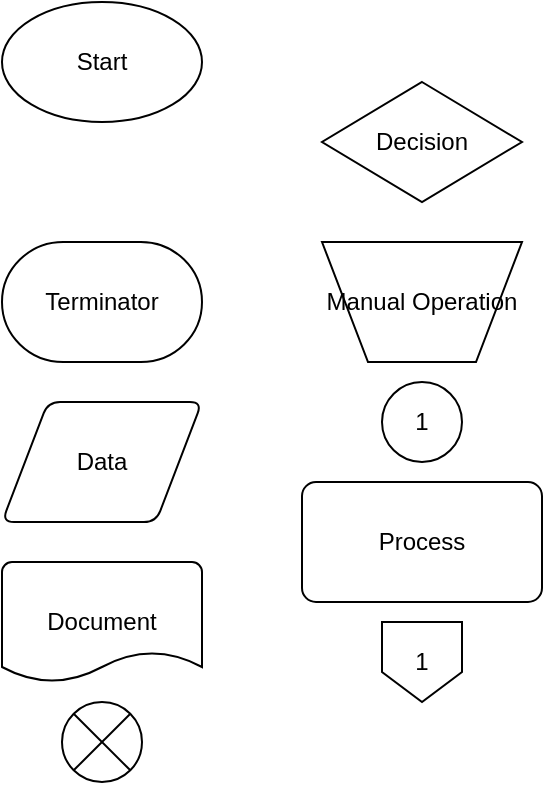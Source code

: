 <mxfile pages="2">
    <diagram name="Template" id="edf60f1a-56cd-e834-aa8a-f176f3a09ee4">
        <mxGraphModel dx="1145" dy="787" grid="1" gridSize="10" guides="1" tooltips="1" connect="1" arrows="1" fold="1" page="1" pageScale="1" pageWidth="1100" pageHeight="850" background="none" math="0" shadow="0">
            <root>
                <mxCell id="0"/>
                <mxCell id="1" parent="0"/>
                <mxCell id="WWQbz6wPf3Sozf4rR9uV-9" value="Terminator" style="strokeWidth=1;html=1;shape=mxgraph.flowchart.terminator;whiteSpace=wrap;" parent="1" vertex="1">
                    <mxGeometry x="290" y="450" width="100" height="60" as="geometry"/>
                </mxCell>
                <mxCell id="WWQbz6wPf3Sozf4rR9uV-11" value="Data" style="shape=parallelogram;html=1;strokeWidth=1;perimeter=parallelogramPerimeter;whiteSpace=wrap;rounded=1;arcSize=12;size=0.23;" parent="1" vertex="1">
                    <mxGeometry x="290" y="530" width="100" height="60" as="geometry"/>
                </mxCell>
                <mxCell id="WWQbz6wPf3Sozf4rR9uV-12" value="Decision" style="strokeWidth=1;html=1;shape=mxgraph.flowchart.decision;whiteSpace=wrap;" parent="1" vertex="1">
                    <mxGeometry x="450" y="370" width="100" height="60" as="geometry"/>
                </mxCell>
                <mxCell id="WWQbz6wPf3Sozf4rR9uV-13" value="Process" style="rounded=1;whiteSpace=wrap;html=1;absoluteArcSize=1;arcSize=14;strokeWidth=1;" parent="1" vertex="1">
                    <mxGeometry x="440" y="570" width="120" height="60" as="geometry"/>
                </mxCell>
                <mxCell id="WWQbz6wPf3Sozf4rR9uV-14" value="Document" style="strokeWidth=1;html=1;shape=mxgraph.flowchart.document2;whiteSpace=wrap;size=0.25;" parent="1" vertex="1">
                    <mxGeometry x="290" y="610" width="100" height="60" as="geometry"/>
                </mxCell>
                <mxCell id="WWQbz6wPf3Sozf4rR9uV-15" value="Manual Operation" style="verticalLabelPosition=middle;verticalAlign=middle;html=1;shape=trapezoid;perimeter=trapezoidPerimeter;whiteSpace=wrap;size=0.23;arcSize=10;flipV=1;labelPosition=center;align=center;" parent="1" vertex="1">
                    <mxGeometry x="450" y="450" width="100" height="60" as="geometry"/>
                </mxCell>
                <mxCell id="WWQbz6wPf3Sozf4rR9uV-17" value="Start" style="strokeWidth=1;html=1;shape=mxgraph.flowchart.start_1;whiteSpace=wrap;" parent="1" vertex="1">
                    <mxGeometry x="290" y="330" width="100" height="60" as="geometry"/>
                </mxCell>
                <mxCell id="l2vLneklxePcnkrsgtZB-1" value="1" style="strokeWidth=1;html=1;shape=mxgraph.flowchart.start_2;whiteSpace=wrap;" parent="1" vertex="1">
                    <mxGeometry x="480" y="520" width="40" height="40" as="geometry"/>
                </mxCell>
                <mxCell id="wM0pEcYPzTK4xD86a-Km-1" value="1" style="shape=offPageConnector;whiteSpace=wrap;html=1;" parent="1" vertex="1">
                    <mxGeometry x="480" y="640" width="40" height="40" as="geometry"/>
                </mxCell>
                <mxCell id="dEaPoP0R5mpYvijRIFDf-1" value="" style="verticalLabelPosition=bottom;verticalAlign=top;html=1;shape=mxgraph.flowchart.or;gradientColor=none;gradientDirection=east;" parent="1" vertex="1">
                    <mxGeometry x="320" y="680" width="40" height="40" as="geometry"/>
                </mxCell>
            </root>
        </mxGraphModel>
    </diagram>
    <diagram name="Authentication" id="twpliGQtgx8Q3oraEzRI">
        <mxGraphModel dx="954" dy="656" grid="1" gridSize="10" guides="1" tooltips="1" connect="1" arrows="1" fold="1" page="1" pageScale="1" pageWidth="1100" pageHeight="850" background="none" math="0" shadow="0">
            <root>
                <mxCell id="vFjSIB8aWJBhCEDBPgKq-0"/>
                <mxCell id="vFjSIB8aWJBhCEDBPgKq-1" parent="vFjSIB8aWJBhCEDBPgKq-0"/>
                <mxCell id="sjI-uefKwddV1z8wX9Dy-2" style="edgeStyle=orthogonalEdgeStyle;rounded=1;orthogonalLoop=1;jettySize=auto;html=1;" parent="vFjSIB8aWJBhCEDBPgKq-1" source="vFjSIB8aWJBhCEDBPgKq-8" target="sjI-uefKwddV1z8wX9Dy-1" edge="1">
                    <mxGeometry relative="1" as="geometry"/>
                </mxCell>
                <mxCell id="vFjSIB8aWJBhCEDBPgKq-8" value="user opens landing page" style="strokeWidth=1;html=1;shape=mxgraph.flowchart.start_1;whiteSpace=wrap;" parent="vFjSIB8aWJBhCEDBPgKq-1" vertex="1">
                    <mxGeometry x="50" y="50" width="100" height="60" as="geometry"/>
                </mxCell>
                <mxCell id="sjI-uefKwddV1z8wX9Dy-17" value="no" style="edgeStyle=orthogonalEdgeStyle;rounded=1;orthogonalLoop=1;jettySize=auto;html=1;" parent="vFjSIB8aWJBhCEDBPgKq-1" source="sjI-uefKwddV1z8wX9Dy-1" target="sjI-uefKwddV1z8wX9Dy-4" edge="1">
                    <mxGeometry relative="1" as="geometry"/>
                </mxCell>
                <mxCell id="sjI-uefKwddV1z8wX9Dy-51" value="yes" style="edgeStyle=orthogonalEdgeStyle;rounded=1;orthogonalLoop=1;jettySize=auto;html=1;" parent="vFjSIB8aWJBhCEDBPgKq-1" source="sjI-uefKwddV1z8wX9Dy-1" target="sjI-uefKwddV1z8wX9Dy-3" edge="1">
                    <mxGeometry relative="1" as="geometry"/>
                </mxCell>
                <mxCell id="sjI-uefKwddV1z8wX9Dy-1" value="signed in?" style="strokeWidth=1;html=1;shape=mxgraph.flowchart.decision;whiteSpace=wrap;" parent="vFjSIB8aWJBhCEDBPgKq-1" vertex="1">
                    <mxGeometry x="50" y="170" width="100" height="60" as="geometry"/>
                </mxCell>
                <mxCell id="sjI-uefKwddV1z8wX9Dy-57" style="edgeStyle=orthogonalEdgeStyle;rounded=1;orthogonalLoop=1;jettySize=auto;html=1;" parent="vFjSIB8aWJBhCEDBPgKq-1" source="sjI-uefKwddV1z8wX9Dy-3" target="sjI-uefKwddV1z8wX9Dy-56" edge="1">
                    <mxGeometry relative="1" as="geometry"/>
                </mxCell>
                <mxCell id="sjI-uefKwddV1z8wX9Dy-3" value="show landing page with dashboard button" style="rounded=1;whiteSpace=wrap;html=1;absoluteArcSize=1;arcSize=14;strokeWidth=1;" parent="vFjSIB8aWJBhCEDBPgKq-1" vertex="1">
                    <mxGeometry x="40" y="290" width="120" height="60" as="geometry"/>
                </mxCell>
                <mxCell id="sjI-uefKwddV1z8wX9Dy-38" style="edgeStyle=orthogonalEdgeStyle;rounded=1;orthogonalLoop=1;jettySize=auto;html=1;" parent="vFjSIB8aWJBhCEDBPgKq-1" source="sjI-uefKwddV1z8wX9Dy-4" target="sjI-uefKwddV1z8wX9Dy-12" edge="1">
                    <mxGeometry relative="1" as="geometry"/>
                </mxCell>
                <mxCell id="sjI-uefKwddV1z8wX9Dy-4" value="show landing page with sign in button" style="rounded=1;whiteSpace=wrap;html=1;absoluteArcSize=1;arcSize=14;strokeWidth=1;" parent="vFjSIB8aWJBhCEDBPgKq-1" vertex="1">
                    <mxGeometry x="200" y="170" width="120" height="60" as="geometry"/>
                </mxCell>
                <mxCell id="sjI-uefKwddV1z8wX9Dy-83" value="yes" style="edgeStyle=orthogonalEdgeStyle;rounded=1;orthogonalLoop=1;jettySize=auto;html=1;" parent="vFjSIB8aWJBhCEDBPgKq-1" source="sjI-uefKwddV1z8wX9Dy-7" target="kBC9uTitbcMPu4KxSiPe-0" edge="1">
                    <mxGeometry relative="1" as="geometry">
                        <mxPoint x="580" y="300" as="targetPoint"/>
                    </mxGeometry>
                </mxCell>
                <mxCell id="sjI-uefKwddV1z8wX9Dy-84" value="no" style="edgeStyle=orthogonalEdgeStyle;rounded=1;orthogonalLoop=1;jettySize=auto;html=1;" parent="vFjSIB8aWJBhCEDBPgKq-1" source="sjI-uefKwddV1z8wX9Dy-7" target="kBC9uTitbcMPu4KxSiPe-3" edge="1">
                    <mxGeometry relative="1" as="geometry">
                        <mxPoint x="740.0" y="300" as="targetPoint"/>
                    </mxGeometry>
                </mxCell>
                <mxCell id="sjI-uefKwddV1z8wX9Dy-7" value="have an&lt;br&gt;account?" style="strokeWidth=1;html=1;shape=mxgraph.flowchart.decision;whiteSpace=wrap;" parent="vFjSIB8aWJBhCEDBPgKq-1" vertex="1">
                    <mxGeometry x="370" y="290" width="100" height="60" as="geometry"/>
                </mxCell>
                <mxCell id="sjI-uefKwddV1z8wX9Dy-24" value="yes" style="edgeStyle=orthogonalEdgeStyle;rounded=1;orthogonalLoop=1;jettySize=auto;html=1;" parent="vFjSIB8aWJBhCEDBPgKq-1" source="sjI-uefKwddV1z8wX9Dy-12" target="sjI-uefKwddV1z8wX9Dy-7" edge="1">
                    <mxGeometry relative="1" as="geometry"/>
                </mxCell>
                <mxCell id="sjI-uefKwddV1z8wX9Dy-82" value="no" style="edgeStyle=orthogonalEdgeStyle;rounded=1;orthogonalLoop=1;jettySize=auto;html=1;entryX=0.5;entryY=0;entryDx=0;entryDy=0;" parent="vFjSIB8aWJBhCEDBPgKq-1" source="sjI-uefKwddV1z8wX9Dy-12" target="sjI-uefKwddV1z8wX9Dy-4" edge="1">
                    <mxGeometry relative="1" as="geometry">
                        <Array as="points">
                            <mxPoint x="420" y="150"/>
                            <mxPoint x="260" y="150"/>
                        </Array>
                    </mxGeometry>
                </mxCell>
                <mxCell id="sjI-uefKwddV1z8wX9Dy-12" value="want to sign in?" style="strokeWidth=1;html=1;shape=mxgraph.flowchart.decision;whiteSpace=wrap;" parent="vFjSIB8aWJBhCEDBPgKq-1" vertex="1">
                    <mxGeometry x="370" y="170" width="100" height="60" as="geometry"/>
                </mxCell>
                <mxCell id="sjI-uefKwddV1z8wX9Dy-63" value="yes" style="edgeStyle=orthogonalEdgeStyle;rounded=1;orthogonalLoop=1;jettySize=auto;html=1;" parent="vFjSIB8aWJBhCEDBPgKq-1" source="sjI-uefKwddV1z8wX9Dy-56" target="N0m6JV3VvyiPqrdoSzJ2-0" edge="1">
                    <mxGeometry relative="1" as="geometry">
                        <mxPoint x="360" y="440" as="targetPoint"/>
                    </mxGeometry>
                </mxCell>
                <mxCell id="sjI-uefKwddV1z8wX9Dy-75" value="no" style="edgeStyle=orthogonalEdgeStyle;rounded=1;orthogonalLoop=1;jettySize=auto;html=1;" parent="vFjSIB8aWJBhCEDBPgKq-1" source="sjI-uefKwddV1z8wX9Dy-56" target="sjI-uefKwddV1z8wX9Dy-71" edge="1">
                    <mxGeometry relative="1" as="geometry"/>
                </mxCell>
                <mxCell id="sjI-uefKwddV1z8wX9Dy-56" value="want to open&lt;br&gt;dashboard?" style="strokeWidth=1;html=1;shape=mxgraph.flowchart.decision;whiteSpace=wrap;" parent="vFjSIB8aWJBhCEDBPgKq-1" vertex="1">
                    <mxGeometry x="50" y="410" width="100" height="60" as="geometry"/>
                </mxCell>
                <mxCell id="sjI-uefKwddV1z8wX9Dy-80" value="no" style="edgeStyle=orthogonalEdgeStyle;rounded=1;orthogonalLoop=1;jettySize=auto;html=1;entryX=0;entryY=0.5;entryDx=0;entryDy=0;" parent="vFjSIB8aWJBhCEDBPgKq-1" source="sjI-uefKwddV1z8wX9Dy-71" target="sjI-uefKwddV1z8wX9Dy-3" edge="1">
                    <mxGeometry relative="1" as="geometry">
                        <Array as="points">
                            <mxPoint x="20" y="560"/>
                            <mxPoint x="20" y="320"/>
                        </Array>
                    </mxGeometry>
                </mxCell>
                <mxCell id="nz09eHchmKnq_TjaQ7NO-0" style="edgeStyle=orthogonalEdgeStyle;html=1;" edge="1" parent="vFjSIB8aWJBhCEDBPgKq-1" source="sjI-uefKwddV1z8wX9Dy-71" target="yDI2sjeIhTd0vfZzBRfV-0">
                    <mxGeometry relative="1" as="geometry">
                        <mxPoint x="100" y="650" as="targetPoint"/>
                    </mxGeometry>
                </mxCell>
                <mxCell id="sjI-uefKwddV1z8wX9Dy-71" value="click offer?" style="strokeWidth=1;html=1;shape=mxgraph.flowchart.decision;whiteSpace=wrap;" parent="vFjSIB8aWJBhCEDBPgKq-1" vertex="1">
                    <mxGeometry x="50" y="530" width="100" height="60" as="geometry"/>
                </mxCell>
                <mxCell id="kBC9uTitbcMPu4KxSiPe-0" value="1A" style="strokeWidth=1;html=1;shape=mxgraph.flowchart.start_2;whiteSpace=wrap;" parent="vFjSIB8aWJBhCEDBPgKq-1" vertex="1">
                    <mxGeometry x="400" y="420" width="40" height="40" as="geometry"/>
                </mxCell>
                <mxCell id="kBC9uTitbcMPu4KxSiPe-3" value="2A" style="strokeWidth=1;html=1;shape=mxgraph.flowchart.start_2;whiteSpace=wrap;" parent="vFjSIB8aWJBhCEDBPgKq-1" vertex="1">
                    <mxGeometry x="240" y="300" width="40" height="40" as="geometry"/>
                </mxCell>
                <mxCell id="KgspZBJ3WnkwDHsDAfC4-3" value="no" style="edgeStyle=orthogonalEdgeStyle;rounded=1;html=1;startArrow=none;" parent="vFjSIB8aWJBhCEDBPgKq-1" source="KgspZBJ3WnkwDHsDAfC4-14" target="KgspZBJ3WnkwDHsDAfC4-1" edge="1">
                    <mxGeometry relative="1" as="geometry"/>
                </mxCell>
                <mxCell id="KgspZBJ3WnkwDHsDAfC4-24" style="edgeStyle=orthogonalEdgeStyle;rounded=1;html=1;" parent="vFjSIB8aWJBhCEDBPgKq-1" source="KgspZBJ3WnkwDHsDAfC4-0" target="KgspZBJ3WnkwDHsDAfC4-21" edge="1">
                    <mxGeometry relative="1" as="geometry"/>
                </mxCell>
                <mxCell id="KgspZBJ3WnkwDHsDAfC4-0" value="1A" style="strokeWidth=1;html=1;shape=mxgraph.flowchart.start_2;whiteSpace=wrap;" parent="vFjSIB8aWJBhCEDBPgKq-1" vertex="1">
                    <mxGeometry x="759.94" y="60" width="40" height="40" as="geometry"/>
                </mxCell>
                <mxCell id="KgspZBJ3WnkwDHsDAfC4-34" style="edgeStyle=orthogonalEdgeStyle;rounded=1;html=1;elbow=vertical;" parent="vFjSIB8aWJBhCEDBPgKq-1" source="KgspZBJ3WnkwDHsDAfC4-1" target="KgspZBJ3WnkwDHsDAfC4-7" edge="1">
                    <mxGeometry relative="1" as="geometry"/>
                </mxCell>
                <mxCell id="KgspZBJ3WnkwDHsDAfC4-1" value="fill sign in&lt;br&gt;form" style="verticalLabelPosition=middle;verticalAlign=middle;html=1;shape=trapezoid;perimeter=trapezoidPerimeter;whiteSpace=wrap;size=0.23;arcSize=10;flipV=1;labelPosition=center;align=center;" parent="vFjSIB8aWJBhCEDBPgKq-1" vertex="1">
                    <mxGeometry x="889.94" y="410" width="100" height="60" as="geometry"/>
                </mxCell>
                <mxCell id="KgspZBJ3WnkwDHsDAfC4-2" value="sign in" style="text;html=1;strokeColor=none;fillColor=none;align=left;verticalAlign=middle;whiteSpace=wrap;rounded=0;" parent="vFjSIB8aWJBhCEDBPgKq-1" vertex="1">
                    <mxGeometry x="809.94" y="65" width="60" height="30" as="geometry"/>
                </mxCell>
                <mxCell id="KgspZBJ3WnkwDHsDAfC4-9" value="yes" style="edgeStyle=orthogonalEdgeStyle;rounded=1;html=1;" parent="vFjSIB8aWJBhCEDBPgKq-1" source="KgspZBJ3WnkwDHsDAfC4-7" target="KgspZBJ3WnkwDHsDAfC4-8" edge="1">
                    <mxGeometry relative="1" as="geometry">
                        <Array as="points">
                            <mxPoint x="939.94" y="680"/>
                        </Array>
                    </mxGeometry>
                </mxCell>
                <mxCell id="KgspZBJ3WnkwDHsDAfC4-17" value="no" style="edgeStyle=orthogonalEdgeStyle;rounded=1;html=1;" parent="vFjSIB8aWJBhCEDBPgKq-1" source="KgspZBJ3WnkwDHsDAfC4-7" target="KgspZBJ3WnkwDHsDAfC4-12" edge="1">
                    <mxGeometry relative="1" as="geometry"/>
                </mxCell>
                <mxCell id="KgspZBJ3WnkwDHsDAfC4-7" value="user exists?" style="strokeWidth=1;html=1;shape=mxgraph.flowchart.decision;whiteSpace=wrap;" parent="vFjSIB8aWJBhCEDBPgKq-1" vertex="1">
                    <mxGeometry x="889.94" y="530" width="100" height="60" as="geometry"/>
                </mxCell>
                <mxCell id="KgspZBJ3WnkwDHsDAfC4-11" value="yes" style="edgeStyle=orthogonalEdgeStyle;rounded=1;html=1;" parent="vFjSIB8aWJBhCEDBPgKq-1" source="KgspZBJ3WnkwDHsDAfC4-8" target="KgspZBJ3WnkwDHsDAfC4-10" edge="1">
                    <mxGeometry relative="1" as="geometry"/>
                </mxCell>
                <mxCell id="Fj0rVQDLP_KVoNsKhhQr-4" style="edgeStyle=orthogonalEdgeStyle;html=1;" parent="vFjSIB8aWJBhCEDBPgKq-1" source="KgspZBJ3WnkwDHsDAfC4-8" target="Fj0rVQDLP_KVoNsKhhQr-2" edge="1">
                    <mxGeometry relative="1" as="geometry"/>
                </mxCell>
                <mxCell id="KgspZBJ3WnkwDHsDAfC4-8" value="correct password?" style="strokeWidth=1;html=1;shape=mxgraph.flowchart.decision;whiteSpace=wrap;" parent="vFjSIB8aWJBhCEDBPgKq-1" vertex="1">
                    <mxGeometry x="729.94" y="650" width="100" height="60" as="geometry"/>
                </mxCell>
                <mxCell id="KgspZBJ3WnkwDHsDAfC4-10" value="1B" style="strokeWidth=1;html=1;shape=mxgraph.flowchart.start_2;whiteSpace=wrap;" parent="vFjSIB8aWJBhCEDBPgKq-1" vertex="1">
                    <mxGeometry x="759.94" y="780" width="40" height="40" as="geometry"/>
                </mxCell>
                <mxCell id="KgspZBJ3WnkwDHsDAfC4-35" style="edgeStyle=orthogonalEdgeStyle;rounded=1;html=1;elbow=vertical;" parent="vFjSIB8aWJBhCEDBPgKq-1" source="KgspZBJ3WnkwDHsDAfC4-12" target="KgspZBJ3WnkwDHsDAfC4-21" edge="1">
                    <mxGeometry relative="1" as="geometry"/>
                </mxCell>
                <mxCell id="KgspZBJ3WnkwDHsDAfC4-12" value="show error user doesn't exists" style="rounded=1;whiteSpace=wrap;html=1;absoluteArcSize=1;arcSize=14;strokeWidth=1;" parent="vFjSIB8aWJBhCEDBPgKq-1" vertex="1">
                    <mxGeometry x="719.94" y="530" width="120" height="60" as="geometry"/>
                </mxCell>
                <mxCell id="KgspZBJ3WnkwDHsDAfC4-40" value="yes" style="edgeStyle=orthogonalEdgeStyle;rounded=1;html=1;elbow=vertical;" parent="vFjSIB8aWJBhCEDBPgKq-1" source="KgspZBJ3WnkwDHsDAfC4-14" target="KgspZBJ3WnkwDHsDAfC4-37" edge="1">
                    <mxGeometry relative="1" as="geometry"/>
                </mxCell>
                <mxCell id="KgspZBJ3WnkwDHsDAfC4-14" value="forget&lt;br&gt;password?" style="strokeWidth=1;html=1;shape=mxgraph.flowchart.decision;whiteSpace=wrap;" parent="vFjSIB8aWJBhCEDBPgKq-1" vertex="1">
                    <mxGeometry x="889.94" y="290" width="100" height="60" as="geometry"/>
                </mxCell>
                <mxCell id="KgspZBJ3WnkwDHsDAfC4-43" style="edgeStyle=orthogonalEdgeStyle;rounded=1;html=1;elbow=vertical;" parent="vFjSIB8aWJBhCEDBPgKq-1" source="KgspZBJ3WnkwDHsDAfC4-19" target="KgspZBJ3WnkwDHsDAfC4-28" edge="1">
                    <mxGeometry relative="1" as="geometry"/>
                </mxCell>
                <mxCell id="KgspZBJ3WnkwDHsDAfC4-19" value="fill forget password&lt;br&gt;form" style="verticalLabelPosition=middle;verticalAlign=middle;html=1;shape=trapezoid;perimeter=trapezoidPerimeter;whiteSpace=wrap;size=0.23;arcSize=10;flipV=1;labelPosition=center;align=center;" parent="vFjSIB8aWJBhCEDBPgKq-1" vertex="1">
                    <mxGeometry x="1049.94" y="410" width="100" height="60" as="geometry"/>
                </mxCell>
                <mxCell id="KgspZBJ3WnkwDHsDAfC4-23" style="edgeStyle=orthogonalEdgeStyle;rounded=1;html=1;" parent="vFjSIB8aWJBhCEDBPgKq-1" source="KgspZBJ3WnkwDHsDAfC4-21" target="KgspZBJ3WnkwDHsDAfC4-14" edge="1">
                    <mxGeometry relative="1" as="geometry"/>
                </mxCell>
                <mxCell id="KgspZBJ3WnkwDHsDAfC4-21" value="show sign in form" style="rounded=1;whiteSpace=wrap;html=1;absoluteArcSize=1;arcSize=14;strokeWidth=1;" parent="vFjSIB8aWJBhCEDBPgKq-1" vertex="1">
                    <mxGeometry x="719.94" y="170" width="120" height="60" as="geometry"/>
                </mxCell>
                <mxCell id="KgspZBJ3WnkwDHsDAfC4-44" value="no" style="edgeStyle=orthogonalEdgeStyle;rounded=1;html=1;elbow=vertical;" parent="vFjSIB8aWJBhCEDBPgKq-1" source="KgspZBJ3WnkwDHsDAfC4-28" target="KgspZBJ3WnkwDHsDAfC4-38" edge="1">
                    <mxGeometry relative="1" as="geometry"/>
                </mxCell>
                <mxCell id="KgspZBJ3WnkwDHsDAfC4-46" value="yes" style="edgeStyle=orthogonalEdgeStyle;rounded=1;html=1;elbow=vertical;" parent="vFjSIB8aWJBhCEDBPgKq-1" source="KgspZBJ3WnkwDHsDAfC4-28" target="KgspZBJ3WnkwDHsDAfC4-29" edge="1">
                    <mxGeometry relative="1" as="geometry"/>
                </mxCell>
                <mxCell id="KgspZBJ3WnkwDHsDAfC4-28" value="email exists?" style="strokeWidth=1;html=1;shape=mxgraph.flowchart.decision;whiteSpace=wrap;" parent="vFjSIB8aWJBhCEDBPgKq-1" vertex="1">
                    <mxGeometry x="1049.94" y="530" width="100" height="60" as="geometry"/>
                </mxCell>
                <mxCell id="KgspZBJ3WnkwDHsDAfC4-32" style="edgeStyle=orthogonalEdgeStyle;rounded=1;html=1;elbow=vertical;" parent="vFjSIB8aWJBhCEDBPgKq-1" source="KgspZBJ3WnkwDHsDAfC4-29" target="KgspZBJ3WnkwDHsDAfC4-31" edge="1">
                    <mxGeometry relative="1" as="geometry"/>
                </mxCell>
                <mxCell id="KgspZBJ3WnkwDHsDAfC4-29" value="send reset password email" style="rounded=1;whiteSpace=wrap;html=1;absoluteArcSize=1;arcSize=14;strokeWidth=1;" parent="vFjSIB8aWJBhCEDBPgKq-1" vertex="1">
                    <mxGeometry x="1199.94" y="530" width="120" height="60" as="geometry"/>
                </mxCell>
                <mxCell id="KgspZBJ3WnkwDHsDAfC4-47" style="edgeStyle=orthogonalEdgeStyle;rounded=1;html=1;entryX=1;entryY=0.25;entryDx=0;entryDy=0;elbow=vertical;" parent="vFjSIB8aWJBhCEDBPgKq-1" source="KgspZBJ3WnkwDHsDAfC4-30" target="KgspZBJ3WnkwDHsDAfC4-21" edge="1">
                    <mxGeometry relative="1" as="geometry">
                        <Array as="points">
                            <mxPoint x="1259.94" y="185"/>
                        </Array>
                    </mxGeometry>
                </mxCell>
                <mxCell id="KgspZBJ3WnkwDHsDAfC4-30" value="fill reset&lt;br&gt;password&lt;br&gt;form" style="verticalLabelPosition=middle;verticalAlign=middle;html=1;shape=trapezoid;perimeter=trapezoidPerimeter;whiteSpace=wrap;size=0.23;arcSize=10;flipV=1;labelPosition=center;align=center;" parent="vFjSIB8aWJBhCEDBPgKq-1" vertex="1">
                    <mxGeometry x="1209.94" y="290" width="100" height="60" as="geometry"/>
                </mxCell>
                <mxCell id="KgspZBJ3WnkwDHsDAfC4-33" style="edgeStyle=orthogonalEdgeStyle;rounded=1;html=1;elbow=vertical;" parent="vFjSIB8aWJBhCEDBPgKq-1" source="KgspZBJ3WnkwDHsDAfC4-31" target="KgspZBJ3WnkwDHsDAfC4-30" edge="1">
                    <mxGeometry relative="1" as="geometry"/>
                </mxCell>
                <mxCell id="KgspZBJ3WnkwDHsDAfC4-31" value="open reset password&lt;br&gt;url" style="verticalLabelPosition=middle;verticalAlign=middle;html=1;shape=trapezoid;perimeter=trapezoidPerimeter;whiteSpace=wrap;size=0.23;arcSize=10;flipV=1;labelPosition=center;align=center;" parent="vFjSIB8aWJBhCEDBPgKq-1" vertex="1">
                    <mxGeometry x="1209.94" y="410" width="100" height="60" as="geometry"/>
                </mxCell>
                <mxCell id="KgspZBJ3WnkwDHsDAfC4-41" style="edgeStyle=orthogonalEdgeStyle;rounded=1;html=1;elbow=vertical;" parent="vFjSIB8aWJBhCEDBPgKq-1" source="KgspZBJ3WnkwDHsDAfC4-37" target="KgspZBJ3WnkwDHsDAfC4-19" edge="1">
                    <mxGeometry relative="1" as="geometry"/>
                </mxCell>
                <mxCell id="KgspZBJ3WnkwDHsDAfC4-37" value="show forget password form" style="rounded=1;whiteSpace=wrap;html=1;absoluteArcSize=1;arcSize=14;strokeWidth=1;" parent="vFjSIB8aWJBhCEDBPgKq-1" vertex="1">
                    <mxGeometry x="1039.94" y="290" width="120" height="60" as="geometry"/>
                </mxCell>
                <mxCell id="KgspZBJ3WnkwDHsDAfC4-45" style="edgeStyle=orthogonalEdgeStyle;rounded=1;html=1;entryX=0;entryY=0.75;entryDx=0;entryDy=0;elbow=vertical;" parent="vFjSIB8aWJBhCEDBPgKq-1" source="KgspZBJ3WnkwDHsDAfC4-38" target="KgspZBJ3WnkwDHsDAfC4-37" edge="1">
                    <mxGeometry relative="1" as="geometry">
                        <Array as="points">
                            <mxPoint x="1019.94" y="680"/>
                            <mxPoint x="1019.94" y="335"/>
                        </Array>
                    </mxGeometry>
                </mxCell>
                <mxCell id="KgspZBJ3WnkwDHsDAfC4-38" value="show error email doesn't exists" style="rounded=1;whiteSpace=wrap;html=1;absoluteArcSize=1;arcSize=14;strokeWidth=1;" parent="vFjSIB8aWJBhCEDBPgKq-1" vertex="1">
                    <mxGeometry x="1039.94" y="650" width="120" height="60" as="geometry"/>
                </mxCell>
                <mxCell id="Fj0rVQDLP_KVoNsKhhQr-1" style="edgeStyle=none;html=1;" parent="vFjSIB8aWJBhCEDBPgKq-1" source="KgspZBJ3WnkwDHsDAfC4-48" target="Fj0rVQDLP_KVoNsKhhQr-0" edge="1">
                    <mxGeometry relative="1" as="geometry"/>
                </mxCell>
                <mxCell id="KgspZBJ3WnkwDHsDAfC4-48" value="2A" style="strokeWidth=1;html=1;shape=mxgraph.flowchart.start_2;whiteSpace=wrap;" parent="vFjSIB8aWJBhCEDBPgKq-1" vertex="1">
                    <mxGeometry x="1440" y="60" width="40" height="40" as="geometry"/>
                </mxCell>
                <mxCell id="KgspZBJ3WnkwDHsDAfC4-49" value="sign up" style="text;html=1;strokeColor=none;fillColor=none;align=left;verticalAlign=middle;whiteSpace=wrap;rounded=0;" parent="vFjSIB8aWJBhCEDBPgKq-1" vertex="1">
                    <mxGeometry x="1490" y="65" width="60" height="30" as="geometry"/>
                </mxCell>
                <mxCell id="J4hiv8VNPDyNkyrIWYBK-10" style="edgeStyle=orthogonalEdgeStyle;html=1;" parent="vFjSIB8aWJBhCEDBPgKq-1" source="Fj0rVQDLP_KVoNsKhhQr-0" target="J4hiv8VNPDyNkyrIWYBK-3" edge="1">
                    <mxGeometry relative="1" as="geometry"/>
                </mxCell>
                <mxCell id="Fj0rVQDLP_KVoNsKhhQr-0" value="show sign in form" style="rounded=1;whiteSpace=wrap;html=1;absoluteArcSize=1;arcSize=14;strokeWidth=1;" parent="vFjSIB8aWJBhCEDBPgKq-1" vertex="1">
                    <mxGeometry x="1400" y="170" width="120" height="60" as="geometry"/>
                </mxCell>
                <mxCell id="Fj0rVQDLP_KVoNsKhhQr-5" style="edgeStyle=orthogonalEdgeStyle;html=1;entryX=0;entryY=0.5;entryDx=0;entryDy=0;" parent="vFjSIB8aWJBhCEDBPgKq-1" source="Fj0rVQDLP_KVoNsKhhQr-2" target="KgspZBJ3WnkwDHsDAfC4-21" edge="1">
                    <mxGeometry relative="1" as="geometry">
                        <Array as="points">
                            <mxPoint x="620" y="200"/>
                        </Array>
                    </mxGeometry>
                </mxCell>
                <mxCell id="Fj0rVQDLP_KVoNsKhhQr-2" value="show error wrong password" style="rounded=1;whiteSpace=wrap;html=1;absoluteArcSize=1;arcSize=14;strokeWidth=1;" parent="vFjSIB8aWJBhCEDBPgKq-1" vertex="1">
                    <mxGeometry x="560" y="530" width="120" height="60" as="geometry"/>
                </mxCell>
                <mxCell id="J4hiv8VNPDyNkyrIWYBK-9" style="edgeStyle=orthogonalEdgeStyle;html=1;" parent="vFjSIB8aWJBhCEDBPgKq-1" source="J4hiv8VNPDyNkyrIWYBK-3" target="J4hiv8VNPDyNkyrIWYBK-4" edge="1">
                    <mxGeometry relative="1" as="geometry"/>
                </mxCell>
                <mxCell id="J4hiv8VNPDyNkyrIWYBK-3" value="fill sign up&lt;br&gt;form" style="verticalLabelPosition=middle;verticalAlign=middle;html=1;shape=trapezoid;perimeter=trapezoidPerimeter;whiteSpace=wrap;size=0.23;arcSize=10;flipV=1;labelPosition=center;align=center;" parent="vFjSIB8aWJBhCEDBPgKq-1" vertex="1">
                    <mxGeometry x="1570" y="170" width="100" height="60" as="geometry"/>
                </mxCell>
                <mxCell id="J4hiv8VNPDyNkyrIWYBK-8" value="yes" style="edgeStyle=orthogonalEdgeStyle;html=1;" parent="vFjSIB8aWJBhCEDBPgKq-1" source="J4hiv8VNPDyNkyrIWYBK-4" target="J4hiv8VNPDyNkyrIWYBK-5" edge="1">
                    <mxGeometry relative="1" as="geometry"/>
                </mxCell>
                <mxCell id="J4hiv8VNPDyNkyrIWYBK-12" value="no" style="edgeStyle=orthogonalEdgeStyle;html=1;" parent="vFjSIB8aWJBhCEDBPgKq-1" source="J4hiv8VNPDyNkyrIWYBK-4" target="J4hiv8VNPDyNkyrIWYBK-11" edge="1">
                    <mxGeometry relative="1" as="geometry"/>
                </mxCell>
                <mxCell id="J4hiv8VNPDyNkyrIWYBK-4" value="already exists?" style="strokeWidth=1;html=1;shape=mxgraph.flowchart.decision;whiteSpace=wrap;" parent="vFjSIB8aWJBhCEDBPgKq-1" vertex="1">
                    <mxGeometry x="1570" y="290" width="100" height="60" as="geometry"/>
                </mxCell>
                <mxCell id="J4hiv8VNPDyNkyrIWYBK-7" style="edgeStyle=orthogonalEdgeStyle;html=1;" parent="vFjSIB8aWJBhCEDBPgKq-1" source="J4hiv8VNPDyNkyrIWYBK-5" target="J4hiv8VNPDyNkyrIWYBK-6" edge="1">
                    <mxGeometry relative="1" as="geometry"/>
                </mxCell>
                <mxCell id="J4hiv8VNPDyNkyrIWYBK-5" value="send verification email" style="rounded=1;whiteSpace=wrap;html=1;absoluteArcSize=1;arcSize=14;strokeWidth=1;" parent="vFjSIB8aWJBhCEDBPgKq-1" vertex="1">
                    <mxGeometry x="1560" y="410" width="120" height="60" as="geometry"/>
                </mxCell>
                <mxCell id="J4hiv8VNPDyNkyrIWYBK-15" style="edgeStyle=orthogonalEdgeStyle;html=1;" parent="vFjSIB8aWJBhCEDBPgKq-1" source="J4hiv8VNPDyNkyrIWYBK-6" target="J4hiv8VNPDyNkyrIWYBK-14" edge="1">
                    <mxGeometry relative="1" as="geometry"/>
                </mxCell>
                <mxCell id="J4hiv8VNPDyNkyrIWYBK-6" value="open&lt;br&gt;verification&lt;br&gt;url" style="verticalLabelPosition=middle;verticalAlign=middle;html=1;shape=trapezoid;perimeter=trapezoidPerimeter;whiteSpace=wrap;size=0.23;arcSize=10;flipV=1;labelPosition=center;align=center;" parent="vFjSIB8aWJBhCEDBPgKq-1" vertex="1">
                    <mxGeometry x="1410" y="410" width="100" height="60" as="geometry"/>
                </mxCell>
                <mxCell id="J4hiv8VNPDyNkyrIWYBK-16" style="edgeStyle=orthogonalEdgeStyle;html=1;" parent="vFjSIB8aWJBhCEDBPgKq-1" source="J4hiv8VNPDyNkyrIWYBK-11" target="Fj0rVQDLP_KVoNsKhhQr-0" edge="1">
                    <mxGeometry relative="1" as="geometry"/>
                </mxCell>
                <mxCell id="J4hiv8VNPDyNkyrIWYBK-11" value="show error user already exists" style="rounded=1;whiteSpace=wrap;html=1;absoluteArcSize=1;arcSize=14;strokeWidth=1;" parent="vFjSIB8aWJBhCEDBPgKq-1" vertex="1">
                    <mxGeometry x="1400" y="290" width="120" height="60" as="geometry"/>
                </mxCell>
                <mxCell id="J4hiv8VNPDyNkyrIWYBK-18" style="edgeStyle=orthogonalEdgeStyle;html=1;" parent="vFjSIB8aWJBhCEDBPgKq-1" source="J4hiv8VNPDyNkyrIWYBK-14" target="J4hiv8VNPDyNkyrIWYBK-17" edge="1">
                    <mxGeometry relative="1" as="geometry"/>
                </mxCell>
                <mxCell id="J4hiv8VNPDyNkyrIWYBK-14" value="verify user" style="rounded=1;whiteSpace=wrap;html=1;absoluteArcSize=1;arcSize=14;strokeWidth=1;" parent="vFjSIB8aWJBhCEDBPgKq-1" vertex="1">
                    <mxGeometry x="1400" y="530" width="120" height="60" as="geometry"/>
                </mxCell>
                <mxCell id="J4hiv8VNPDyNkyrIWYBK-17" value="1A" style="strokeWidth=1;html=1;shape=mxgraph.flowchart.start_2;whiteSpace=wrap;" parent="vFjSIB8aWJBhCEDBPgKq-1" vertex="1">
                    <mxGeometry x="1600" y="540" width="40" height="40" as="geometry"/>
                </mxCell>
                <mxCell id="w_DtdS0E6w8nUmLQs-ak-1" style="edgeStyle=orthogonalEdgeStyle;html=1;" parent="vFjSIB8aWJBhCEDBPgKq-1" source="w_DtdS0E6w8nUmLQs-ak-0" target="N0m6JV3VvyiPqrdoSzJ2-0" edge="1">
                    <mxGeometry relative="1" as="geometry">
                        <mxPoint x="480" y="440" as="targetPoint"/>
                    </mxGeometry>
                </mxCell>
                <mxCell id="w_DtdS0E6w8nUmLQs-ak-0" value="1B" style="strokeWidth=1;html=1;shape=mxgraph.flowchart.start_2;whiteSpace=wrap;" parent="vFjSIB8aWJBhCEDBPgKq-1" vertex="1">
                    <mxGeometry x="400" y="540" width="40" height="40" as="geometry"/>
                </mxCell>
                <mxCell id="N0m6JV3VvyiPqrdoSzJ2-0" value="show dashboard" style="strokeWidth=1;html=1;shape=mxgraph.flowchart.terminator;whiteSpace=wrap;" parent="vFjSIB8aWJBhCEDBPgKq-1" vertex="1">
                    <mxGeometry x="210" y="530" width="100" height="60" as="geometry"/>
                </mxCell>
                <mxCell id="yDI2sjeIhTd0vfZzBRfV-0" value="send to change plan flow" style="strokeWidth=1;html=1;shape=mxgraph.flowchart.terminator;whiteSpace=wrap;" vertex="1" parent="vFjSIB8aWJBhCEDBPgKq-1">
                    <mxGeometry x="50" y="650" width="100" height="60" as="geometry"/>
                </mxCell>
            </root>
        </mxGraphModel>
    </diagram>
    <diagram name="Dashboard Navigation" id="W1F1l36FJfB_dskNXQ-Q">
        <mxGraphModel dx="1145" dy="787" grid="1" gridSize="10" guides="1" tooltips="1" connect="1" arrows="1" fold="1" page="1" pageScale="1" pageWidth="1100" pageHeight="850" background="none" math="0" shadow="0">
            <root>
                <mxCell id="zkFhLD94ikXysWB3_5s8-0"/>
                <mxCell id="zkFhLD94ikXysWB3_5s8-1" parent="zkFhLD94ikXysWB3_5s8-0"/>
                <mxCell id="nLWhNLTnUcUl4BDBAf3V-5" value="no" style="edgeStyle=orthogonalEdgeStyle;html=1;" parent="zkFhLD94ikXysWB3_5s8-1" source="nLWhNLTnUcUl4BDBAf3V-2" target="nLWhNLTnUcUl4BDBAf3V-3" edge="1">
                    <mxGeometry relative="1" as="geometry"/>
                </mxCell>
                <mxCell id="nLWhNLTnUcUl4BDBAf3V-9" value="yes" style="edgeStyle=orthogonalEdgeStyle;html=1;" parent="zkFhLD94ikXysWB3_5s8-1" source="nLWhNLTnUcUl4BDBAf3V-2" target="vANeKmZyTCLMOjEmZjgQ-0" edge="1">
                    <mxGeometry relative="1" as="geometry">
                        <mxPoint x="301.5" y="320" as="targetPoint"/>
                    </mxGeometry>
                </mxCell>
                <mxCell id="nLWhNLTnUcUl4BDBAf3V-2" value="open profile settings?" style="strokeWidth=1;html=1;shape=mxgraph.flowchart.decision;whiteSpace=wrap;" parent="zkFhLD94ikXysWB3_5s8-1" vertex="1">
                    <mxGeometry x="130" y="290" width="100" height="60" as="geometry"/>
                </mxCell>
                <mxCell id="nLWhNLTnUcUl4BDBAf3V-8" value="yes" style="edgeStyle=orthogonalEdgeStyle;html=1;" parent="zkFhLD94ikXysWB3_5s8-1" source="nLWhNLTnUcUl4BDBAf3V-3" target="KiNaUyb2MqHZmDOcEok6-0" edge="1">
                    <mxGeometry relative="1" as="geometry">
                        <mxPoint x="301.5" y="440" as="targetPoint"/>
                    </mxGeometry>
                </mxCell>
                <mxCell id="L5VED4tFRuswFncXlasJ-4" value="no" style="edgeStyle=orthogonalEdgeStyle;html=1;" parent="zkFhLD94ikXysWB3_5s8-1" source="nLWhNLTnUcUl4BDBAf3V-3" target="L5VED4tFRuswFncXlasJ-3" edge="1">
                    <mxGeometry relative="1" as="geometry"/>
                </mxCell>
                <mxCell id="nLWhNLTnUcUl4BDBAf3V-3" value="open plan settings?" style="strokeWidth=1;html=1;shape=mxgraph.flowchart.decision;whiteSpace=wrap;" parent="zkFhLD94ikXysWB3_5s8-1" vertex="1">
                    <mxGeometry x="130" y="410" width="100" height="60" as="geometry"/>
                </mxCell>
                <mxCell id="L5VED4tFRuswFncXlasJ-2" style="edgeStyle=orthogonalEdgeStyle;html=1;" parent="zkFhLD94ikXysWB3_5s8-1" source="n1O6o03NLIt1vVjOK-5G-0" target="L5VED4tFRuswFncXlasJ-0" edge="1">
                    <mxGeometry relative="1" as="geometry"/>
                </mxCell>
                <mxCell id="n1O6o03NLIt1vVjOK-5G-0" value="user open dashboard" style="strokeWidth=1;html=1;shape=mxgraph.flowchart.start_1;whiteSpace=wrap;" parent="zkFhLD94ikXysWB3_5s8-1" vertex="1">
                    <mxGeometry x="130" y="50" width="100" height="60" as="geometry"/>
                </mxCell>
                <mxCell id="L5VED4tFRuswFncXlasJ-1" style="edgeStyle=orthogonalEdgeStyle;html=1;" parent="zkFhLD94ikXysWB3_5s8-1" source="L5VED4tFRuswFncXlasJ-0" target="nLWhNLTnUcUl4BDBAf3V-2" edge="1">
                    <mxGeometry relative="1" as="geometry"/>
                </mxCell>
                <mxCell id="L5VED4tFRuswFncXlasJ-0" value="show main dashboard page" style="rounded=1;whiteSpace=wrap;html=1;absoluteArcSize=1;arcSize=14;strokeWidth=1;" parent="zkFhLD94ikXysWB3_5s8-1" vertex="1">
                    <mxGeometry x="120" y="170" width="120" height="60" as="geometry"/>
                </mxCell>
                <mxCell id="L5VED4tFRuswFncXlasJ-3" value="use the app" style="strokeWidth=1;html=1;shape=mxgraph.flowchart.terminator;whiteSpace=wrap;" parent="zkFhLD94ikXysWB3_5s8-1" vertex="1">
                    <mxGeometry x="130" y="530" width="100" height="60" as="geometry"/>
                </mxCell>
                <mxCell id="vANeKmZyTCLMOjEmZjgQ-0" value="show profile settings" style="strokeWidth=1;html=1;shape=mxgraph.flowchart.terminator;whiteSpace=wrap;" parent="zkFhLD94ikXysWB3_5s8-1" vertex="1">
                    <mxGeometry x="290" y="290" width="100" height="60" as="geometry"/>
                </mxCell>
                <mxCell id="KiNaUyb2MqHZmDOcEok6-0" value="show plan settings" style="strokeWidth=1;html=1;shape=mxgraph.flowchart.terminator;whiteSpace=wrap;" parent="zkFhLD94ikXysWB3_5s8-1" vertex="1">
                    <mxGeometry x="290" y="410" width="100" height="60" as="geometry"/>
                </mxCell>
            </root>
        </mxGraphModel>
    </diagram>
    <diagram name="Plan Settings" id="2FSS9qqKVWQvFNYarw_W">
        <mxGraphModel dx="1145" dy="787" grid="1" gridSize="10" guides="1" tooltips="1" connect="1" arrows="1" fold="1" page="1" pageScale="1" pageWidth="1100" pageHeight="850" background="none" math="0" shadow="0">
            <root>
                <mxCell id="7C_CKWtFeermJ4g05LHr-0"/>
                <mxCell id="7C_CKWtFeermJ4g05LHr-1" parent="7C_CKWtFeermJ4g05LHr-0"/>
                <mxCell id="p5Apdz7F47IEkpAc98Y9-21" style="edgeStyle=orthogonalEdgeStyle;html=1;" parent="7C_CKWtFeermJ4g05LHr-1" edge="1">
                    <mxGeometry relative="1" as="geometry">
                        <mxPoint x="640" y="400" as="sourcePoint"/>
                    </mxGeometry>
                </mxCell>
                <mxCell id="p5Apdz7F47IEkpAc98Y9-32" style="edgeStyle=orthogonalEdgeStyle;html=1;" parent="7C_CKWtFeermJ4g05LHr-1" edge="1">
                    <mxGeometry relative="1" as="geometry">
                        <mxPoint x="778.5" y="400" as="sourcePoint"/>
                    </mxGeometry>
                </mxCell>
                <mxCell id="cUt6lExhoFqTErDo8sWt-11" style="edgeStyle=orthogonalEdgeStyle;html=1;" parent="7C_CKWtFeermJ4g05LHr-1" source="cUt6lExhoFqTErDo8sWt-0" target="cUt6lExhoFqTErDo8sWt-1" edge="1">
                    <mxGeometry relative="1" as="geometry"/>
                </mxCell>
                <mxCell id="cUt6lExhoFqTErDo8sWt-0" value="add payment method" style="strokeWidth=1;html=1;shape=mxgraph.flowchart.start_1;whiteSpace=wrap;" parent="7C_CKWtFeermJ4g05LHr-1" vertex="1">
                    <mxGeometry x="50" y="50" width="100" height="60" as="geometry"/>
                </mxCell>
                <mxCell id="cUt6lExhoFqTErDo8sWt-10" style="edgeStyle=orthogonalEdgeStyle;html=1;" parent="7C_CKWtFeermJ4g05LHr-1" source="cUt6lExhoFqTErDo8sWt-1" target="cUt6lExhoFqTErDo8sWt-2" edge="1">
                    <mxGeometry relative="1" as="geometry"/>
                </mxCell>
                <mxCell id="cUt6lExhoFqTErDo8sWt-1" value="show add form" style="rounded=1;whiteSpace=wrap;html=1;absoluteArcSize=1;arcSize=14;strokeWidth=1;" parent="7C_CKWtFeermJ4g05LHr-1" vertex="1">
                    <mxGeometry x="40" y="170" width="120" height="60" as="geometry"/>
                </mxCell>
                <mxCell id="cUt6lExhoFqTErDo8sWt-7" style="edgeStyle=orthogonalEdgeStyle;html=1;" parent="7C_CKWtFeermJ4g05LHr-1" source="cUt6lExhoFqTErDo8sWt-2" target="cUt6lExhoFqTErDo8sWt-4" edge="1">
                    <mxGeometry relative="1" as="geometry"/>
                </mxCell>
                <mxCell id="cUt6lExhoFqTErDo8sWt-2" value="fill add form" style="verticalLabelPosition=middle;verticalAlign=middle;html=1;shape=trapezoid;perimeter=trapezoidPerimeter;whiteSpace=wrap;size=0.23;arcSize=10;flipV=1;labelPosition=center;align=center;" parent="7C_CKWtFeermJ4g05LHr-1" vertex="1">
                    <mxGeometry x="50" y="290" width="100" height="60" as="geometry"/>
                </mxCell>
                <mxCell id="cUt6lExhoFqTErDo8sWt-8" value="no" style="edgeStyle=orthogonalEdgeStyle;html=1;" parent="7C_CKWtFeermJ4g05LHr-1" source="cUt6lExhoFqTErDo8sWt-4" target="cUt6lExhoFqTErDo8sWt-6" edge="1">
                    <mxGeometry relative="1" as="geometry"/>
                </mxCell>
                <mxCell id="cUt6lExhoFqTErDo8sWt-9" value="yes" style="edgeStyle=orthogonalEdgeStyle;html=1;" parent="7C_CKWtFeermJ4g05LHr-1" source="cUt6lExhoFqTErDo8sWt-4" target="cUt6lExhoFqTErDo8sWt-5" edge="1">
                    <mxGeometry relative="1" as="geometry"/>
                </mxCell>
                <mxCell id="cUt6lExhoFqTErDo8sWt-4" value="set as default?" style="strokeWidth=1;html=1;shape=mxgraph.flowchart.decision;whiteSpace=wrap;" parent="7C_CKWtFeermJ4g05LHr-1" vertex="1">
                    <mxGeometry x="50" y="410" width="100" height="60" as="geometry"/>
                </mxCell>
                <mxCell id="cUt6lExhoFqTErDo8sWt-5" value="add payment method and set as default" style="strokeWidth=1;html=1;shape=mxgraph.flowchart.terminator;whiteSpace=wrap;" parent="7C_CKWtFeermJ4g05LHr-1" vertex="1">
                    <mxGeometry x="210" y="410" width="100" height="60" as="geometry"/>
                </mxCell>
                <mxCell id="cUt6lExhoFqTErDo8sWt-6" value="add payment method" style="strokeWidth=1;html=1;shape=mxgraph.flowchart.terminator;whiteSpace=wrap;" parent="7C_CKWtFeermJ4g05LHr-1" vertex="1">
                    <mxGeometry x="50" y="530" width="100" height="60" as="geometry"/>
                </mxCell>
                <mxCell id="cUt6lExhoFqTErDo8sWt-18" style="edgeStyle=orthogonalEdgeStyle;html=1;" parent="7C_CKWtFeermJ4g05LHr-1" source="cUt6lExhoFqTErDo8sWt-12" target="cUt6lExhoFqTErDo8sWt-13" edge="1">
                    <mxGeometry relative="1" as="geometry"/>
                </mxCell>
                <mxCell id="cUt6lExhoFqTErDo8sWt-12" value="set default payment method" style="strokeWidth=1;html=1;shape=mxgraph.flowchart.start_1;whiteSpace=wrap;" parent="7C_CKWtFeermJ4g05LHr-1" vertex="1">
                    <mxGeometry x="410" y="50" width="100" height="60" as="geometry"/>
                </mxCell>
                <mxCell id="cUt6lExhoFqTErDo8sWt-15" style="edgeStyle=orthogonalEdgeStyle;html=1;" parent="7C_CKWtFeermJ4g05LHr-1" source="cUt6lExhoFqTErDo8sWt-13" target="cUt6lExhoFqTErDo8sWt-14" edge="1">
                    <mxGeometry relative="1" as="geometry"/>
                </mxCell>
                <mxCell id="cUt6lExhoFqTErDo8sWt-13" value="show payment methods" style="rounded=1;whiteSpace=wrap;html=1;absoluteArcSize=1;arcSize=14;strokeWidth=1;" parent="7C_CKWtFeermJ4g05LHr-1" vertex="1">
                    <mxGeometry x="400" y="170" width="120" height="60" as="geometry"/>
                </mxCell>
                <mxCell id="cUt6lExhoFqTErDo8sWt-17" style="edgeStyle=orthogonalEdgeStyle;html=1;" parent="7C_CKWtFeermJ4g05LHr-1" source="cUt6lExhoFqTErDo8sWt-14" target="cUt6lExhoFqTErDo8sWt-16" edge="1">
                    <mxGeometry relative="1" as="geometry"/>
                </mxCell>
                <mxCell id="cUt6lExhoFqTErDo8sWt-14" value="choose&lt;br&gt;payment&lt;br&gt;method" style="verticalLabelPosition=middle;verticalAlign=middle;html=1;shape=trapezoid;perimeter=trapezoidPerimeter;whiteSpace=wrap;size=0.23;arcSize=10;flipV=1;labelPosition=center;align=center;" parent="7C_CKWtFeermJ4g05LHr-1" vertex="1">
                    <mxGeometry x="410" y="290" width="100" height="60" as="geometry"/>
                </mxCell>
                <mxCell id="cUt6lExhoFqTErDo8sWt-16" value="set as default payment method" style="strokeWidth=1;html=1;shape=mxgraph.flowchart.terminator;whiteSpace=wrap;" parent="7C_CKWtFeermJ4g05LHr-1" vertex="1">
                    <mxGeometry x="410" y="410" width="100" height="60" as="geometry"/>
                </mxCell>
                <mxCell id="cUt6lExhoFqTErDo8sWt-26" style="edgeStyle=orthogonalEdgeStyle;html=1;" parent="7C_CKWtFeermJ4g05LHr-1" source="cUt6lExhoFqTErDo8sWt-19" target="cUt6lExhoFqTErDo8sWt-20" edge="1">
                    <mxGeometry relative="1" as="geometry"/>
                </mxCell>
                <mxCell id="cUt6lExhoFqTErDo8sWt-19" value="delete payment method" style="strokeWidth=1;html=1;shape=mxgraph.flowchart.start_1;whiteSpace=wrap;" parent="7C_CKWtFeermJ4g05LHr-1" vertex="1">
                    <mxGeometry x="610" y="50" width="100" height="60" as="geometry"/>
                </mxCell>
                <mxCell id="cUt6lExhoFqTErDo8sWt-22" value="yes" style="edgeStyle=orthogonalEdgeStyle;html=1;" parent="7C_CKWtFeermJ4g05LHr-1" source="cUt6lExhoFqTErDo8sWt-20" target="cUt6lExhoFqTErDo8sWt-21" edge="1">
                    <mxGeometry relative="1" as="geometry"/>
                </mxCell>
                <mxCell id="cUt6lExhoFqTErDo8sWt-27" value="no" style="edgeStyle=orthogonalEdgeStyle;html=1;" parent="7C_CKWtFeermJ4g05LHr-1" source="cUt6lExhoFqTErDo8sWt-20" target="cUt6lExhoFqTErDo8sWt-23" edge="1">
                    <mxGeometry relative="1" as="geometry"/>
                </mxCell>
                <mxCell id="cUt6lExhoFqTErDo8sWt-20" value="is default?" style="strokeWidth=1;html=1;shape=mxgraph.flowchart.decision;whiteSpace=wrap;" parent="7C_CKWtFeermJ4g05LHr-1" vertex="1">
                    <mxGeometry x="610" y="170" width="100" height="60" as="geometry"/>
                </mxCell>
                <mxCell id="cUt6lExhoFqTErDo8sWt-21" value="show error can't delete default payment method" style="strokeWidth=1;html=1;shape=mxgraph.flowchart.terminator;whiteSpace=wrap;" parent="7C_CKWtFeermJ4g05LHr-1" vertex="1">
                    <mxGeometry x="770" y="170" width="100" height="60" as="geometry"/>
                </mxCell>
                <mxCell id="cUt6lExhoFqTErDo8sWt-25" value="yes" style="edgeStyle=orthogonalEdgeStyle;html=1;" parent="7C_CKWtFeermJ4g05LHr-1" source="cUt6lExhoFqTErDo8sWt-23" target="cUt6lExhoFqTErDo8sWt-24" edge="1">
                    <mxGeometry relative="1" as="geometry"/>
                </mxCell>
                <mxCell id="cUt6lExhoFqTErDo8sWt-29" style="edgeStyle=orthogonalEdgeStyle;html=1;" parent="7C_CKWtFeermJ4g05LHr-1" source="cUt6lExhoFqTErDo8sWt-23" target="cUt6lExhoFqTErDo8sWt-28" edge="1">
                    <mxGeometry relative="1" as="geometry"/>
                </mxCell>
                <mxCell id="cUt6lExhoFqTErDo8sWt-23" value="confirm delete?" style="strokeWidth=1;html=1;shape=mxgraph.flowchart.decision;whiteSpace=wrap;" parent="7C_CKWtFeermJ4g05LHr-1" vertex="1">
                    <mxGeometry x="610" y="290" width="100" height="60" as="geometry"/>
                </mxCell>
                <mxCell id="cUt6lExhoFqTErDo8sWt-24" value="delete payment method" style="strokeWidth=1;html=1;shape=mxgraph.flowchart.terminator;whiteSpace=wrap;" parent="7C_CKWtFeermJ4g05LHr-1" vertex="1">
                    <mxGeometry x="770" y="290" width="100" height="60" as="geometry"/>
                </mxCell>
                <mxCell id="cUt6lExhoFqTErDo8sWt-28" value="cancel delete payment method" style="strokeWidth=1;html=1;shape=mxgraph.flowchart.terminator;whiteSpace=wrap;" parent="7C_CKWtFeermJ4g05LHr-1" vertex="1">
                    <mxGeometry x="610" y="410" width="100" height="60" as="geometry"/>
                </mxCell>
                <mxCell id="pWhzst03AdZCTncEQSp4-0" style="edgeStyle=orthogonalEdgeStyle;html=1;" parent="7C_CKWtFeermJ4g05LHr-1" source="cUt6lExhoFqTErDo8sWt-30" target="cUt6lExhoFqTErDo8sWt-31" edge="1">
                    <mxGeometry relative="1" as="geometry"/>
                </mxCell>
                <mxCell id="cUt6lExhoFqTErDo8sWt-30" value="change plan" style="strokeWidth=1;html=1;shape=mxgraph.flowchart.start_1;whiteSpace=wrap;" parent="7C_CKWtFeermJ4g05LHr-1" vertex="1">
                    <mxGeometry x="970" y="50" width="100" height="60" as="geometry"/>
                </mxCell>
                <mxCell id="cUt6lExhoFqTErDo8sWt-33" style="edgeStyle=orthogonalEdgeStyle;html=1;" parent="7C_CKWtFeermJ4g05LHr-1" source="cUt6lExhoFqTErDo8sWt-31" target="cUt6lExhoFqTErDo8sWt-32" edge="1">
                    <mxGeometry relative="1" as="geometry"/>
                </mxCell>
                <mxCell id="cUt6lExhoFqTErDo8sWt-31" value="choose a plan" style="verticalLabelPosition=middle;verticalAlign=middle;html=1;shape=trapezoid;perimeter=trapezoidPerimeter;whiteSpace=wrap;size=0.23;arcSize=10;flipV=1;labelPosition=center;align=center;" parent="7C_CKWtFeermJ4g05LHr-1" vertex="1">
                    <mxGeometry x="970" y="170" width="100" height="60" as="geometry"/>
                </mxCell>
                <mxCell id="dUpvzXzO5Pv2ERPQ707--0" value="no" style="edgeStyle=orthogonalEdgeStyle;html=1;" parent="7C_CKWtFeermJ4g05LHr-1" source="cUt6lExhoFqTErDo8sWt-32" target="cUt6lExhoFqTErDo8sWt-34" edge="1">
                    <mxGeometry relative="1" as="geometry"/>
                </mxCell>
                <mxCell id="pWhzst03AdZCTncEQSp4-2" value="yes" style="edgeStyle=orthogonalEdgeStyle;html=1;" parent="7C_CKWtFeermJ4g05LHr-1" source="cUt6lExhoFqTErDo8sWt-32" target="pWhzst03AdZCTncEQSp4-1" edge="1">
                    <mxGeometry relative="1" as="geometry"/>
                </mxCell>
                <mxCell id="cUt6lExhoFqTErDo8sWt-32" value="have payment method?" style="strokeWidth=1;html=1;shape=mxgraph.flowchart.decision;whiteSpace=wrap;" parent="7C_CKWtFeermJ4g05LHr-1" vertex="1">
                    <mxGeometry x="970" y="290" width="100" height="60" as="geometry"/>
                </mxCell>
                <mxCell id="pcttrcgV6jQFhENjACEp-0" style="edgeStyle=orthogonalEdgeStyle;html=1;" parent="7C_CKWtFeermJ4g05LHr-1" source="cUt6lExhoFqTErDo8sWt-34" target="9TCHPlDjW0ES3ylV_DSv-0" edge="1">
                    <mxGeometry relative="1" as="geometry"/>
                </mxCell>
                <mxCell id="cUt6lExhoFqTErDo8sWt-34" value="show payment form" style="rounded=1;whiteSpace=wrap;html=1;absoluteArcSize=1;arcSize=14;strokeWidth=1;" parent="7C_CKWtFeermJ4g05LHr-1" vertex="1">
                    <mxGeometry x="1120" y="290" width="120" height="60" as="geometry"/>
                </mxCell>
                <mxCell id="4z2MS6gV1kSm2ZssP0yj-7" style="edgeStyle=orthogonalEdgeStyle;html=1;" edge="1" parent="7C_CKWtFeermJ4g05LHr-1" source="9TCHPlDjW0ES3ylV_DSv-0" target="4z2MS6gV1kSm2ZssP0yj-2">
                    <mxGeometry relative="1" as="geometry"/>
                </mxCell>
                <mxCell id="9TCHPlDjW0ES3ylV_DSv-0" value="fill payment&lt;br&gt;form" style="verticalLabelPosition=middle;verticalAlign=middle;html=1;shape=trapezoid;perimeter=trapezoidPerimeter;whiteSpace=wrap;size=0.23;arcSize=10;flipV=1;labelPosition=center;align=center;" parent="7C_CKWtFeermJ4g05LHr-1" vertex="1">
                    <mxGeometry x="1130" y="170" width="100" height="60" as="geometry"/>
                </mxCell>
                <mxCell id="pWhzst03AdZCTncEQSp4-7" value="yes" style="edgeStyle=orthogonalEdgeStyle;html=1;" parent="7C_CKWtFeermJ4g05LHr-1" source="pWhzst03AdZCTncEQSp4-1" target="pWhzst03AdZCTncEQSp4-6" edge="1">
                    <mxGeometry relative="1" as="geometry"/>
                </mxCell>
                <mxCell id="pWhzst03AdZCTncEQSp4-14" value="no" style="edgeStyle=orthogonalEdgeStyle;html=1;" parent="7C_CKWtFeermJ4g05LHr-1" source="pWhzst03AdZCTncEQSp4-1" target="pWhzst03AdZCTncEQSp4-13" edge="1">
                    <mxGeometry relative="1" as="geometry"/>
                </mxCell>
                <mxCell id="pWhzst03AdZCTncEQSp4-1" value="have active&lt;br&gt;paid plan?" style="strokeWidth=1;html=1;shape=mxgraph.flowchart.decision;whiteSpace=wrap;" parent="7C_CKWtFeermJ4g05LHr-1" vertex="1">
                    <mxGeometry x="970" y="410" width="100" height="60" as="geometry"/>
                </mxCell>
                <mxCell id="pWhzst03AdZCTncEQSp4-10" value="yes" style="edgeStyle=orthogonalEdgeStyle;html=1;" parent="7C_CKWtFeermJ4g05LHr-1" source="pWhzst03AdZCTncEQSp4-6" target="pWhzst03AdZCTncEQSp4-9" edge="1">
                    <mxGeometry relative="1" as="geometry"/>
                </mxCell>
                <mxCell id="pWhzst03AdZCTncEQSp4-12" value="no" style="edgeStyle=orthogonalEdgeStyle;html=1;" parent="7C_CKWtFeermJ4g05LHr-1" source="pWhzst03AdZCTncEQSp4-6" target="pWhzst03AdZCTncEQSp4-11" edge="1">
                    <mxGeometry relative="1" as="geometry"/>
                </mxCell>
                <mxCell id="pWhzst03AdZCTncEQSp4-6" value="upgrade?" style="strokeWidth=1;html=1;shape=mxgraph.flowchart.decision;whiteSpace=wrap;" parent="7C_CKWtFeermJ4g05LHr-1" vertex="1">
                    <mxGeometry x="970" y="530" width="100" height="60" as="geometry"/>
                </mxCell>
                <mxCell id="pWhzst03AdZCTncEQSp4-9" value="remove previous plan, activate new plan" style="strokeWidth=1;html=1;shape=mxgraph.flowchart.terminator;whiteSpace=wrap;" parent="7C_CKWtFeermJ4g05LHr-1" vertex="1">
                    <mxGeometry x="970" y="650" width="100" height="60" as="geometry"/>
                </mxCell>
                <mxCell id="pWhzst03AdZCTncEQSp4-11" value="activate new plan after next billing" style="strokeWidth=1;html=1;shape=mxgraph.flowchart.terminator;whiteSpace=wrap;" parent="7C_CKWtFeermJ4g05LHr-1" vertex="1">
                    <mxGeometry x="1130" y="530" width="100" height="60" as="geometry"/>
                </mxCell>
                <mxCell id="pWhzst03AdZCTncEQSp4-13" value="activate plan" style="strokeWidth=1;html=1;shape=mxgraph.flowchart.terminator;whiteSpace=wrap;" parent="7C_CKWtFeermJ4g05LHr-1" vertex="1">
                    <mxGeometry x="1130" y="410" width="100" height="60" as="geometry"/>
                </mxCell>
                <mxCell id="4z2MS6gV1kSm2ZssP0yj-3" value="yes" style="edgeStyle=orthogonalEdgeStyle;html=1;entryX=1;entryY=0.5;entryDx=0;entryDy=0;entryPerimeter=0;" edge="1" parent="7C_CKWtFeermJ4g05LHr-1" source="4z2MS6gV1kSm2ZssP0yj-2" target="pWhzst03AdZCTncEQSp4-13">
                    <mxGeometry relative="1" as="geometry">
                        <Array as="points">
                            <mxPoint x="1420" y="200"/>
                            <mxPoint x="1420" y="440"/>
                        </Array>
                    </mxGeometry>
                </mxCell>
                <mxCell id="4z2MS6gV1kSm2ZssP0yj-8" value="no" style="edgeStyle=orthogonalEdgeStyle;html=1;" edge="1" parent="7C_CKWtFeermJ4g05LHr-1" source="4z2MS6gV1kSm2ZssP0yj-2" target="4z2MS6gV1kSm2ZssP0yj-6">
                    <mxGeometry relative="1" as="geometry"/>
                </mxCell>
                <mxCell id="4z2MS6gV1kSm2ZssP0yj-2" value="charge success?" style="strokeWidth=1;html=1;shape=mxgraph.flowchart.decision;whiteSpace=wrap;" vertex="1" parent="7C_CKWtFeermJ4g05LHr-1">
                    <mxGeometry x="1290" y="170" width="100" height="60" as="geometry"/>
                </mxCell>
                <mxCell id="4z2MS6gV1kSm2ZssP0yj-9" style="edgeStyle=orthogonalEdgeStyle;html=1;" edge="1" parent="7C_CKWtFeermJ4g05LHr-1" source="4z2MS6gV1kSm2ZssP0yj-6" target="cUt6lExhoFqTErDo8sWt-34">
                    <mxGeometry relative="1" as="geometry"/>
                </mxCell>
                <mxCell id="4z2MS6gV1kSm2ZssP0yj-6" value="show error charge failed" style="rounded=1;whiteSpace=wrap;html=1;absoluteArcSize=1;arcSize=14;strokeWidth=1;" vertex="1" parent="7C_CKWtFeermJ4g05LHr-1">
                    <mxGeometry x="1280" y="290" width="120" height="60" as="geometry"/>
                </mxCell>
            </root>
        </mxGraphModel>
    </diagram>
</mxfile>